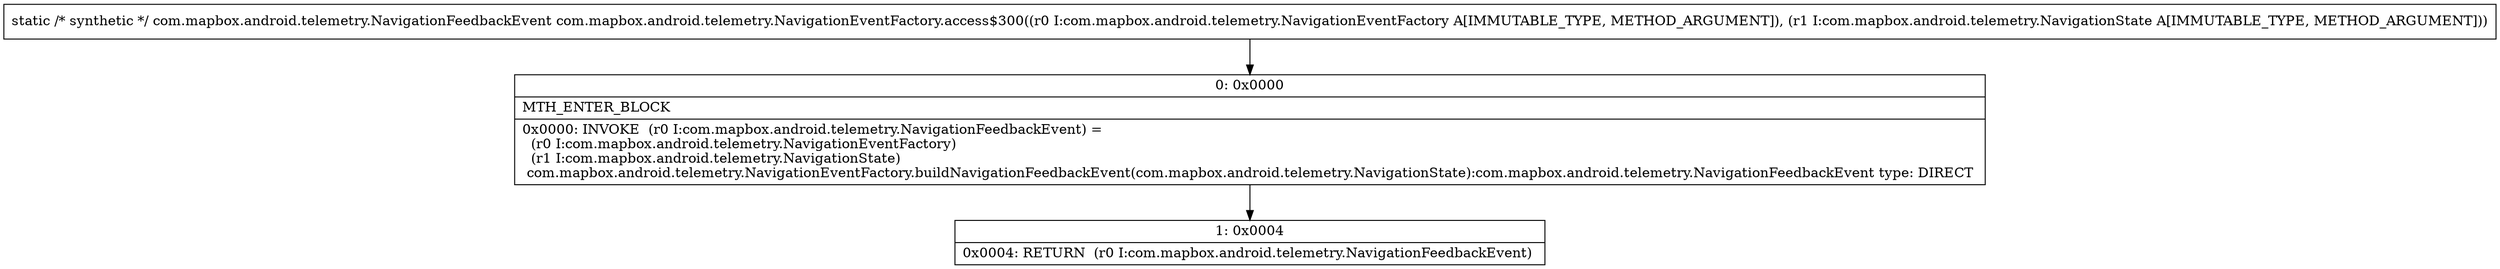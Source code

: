 digraph "CFG forcom.mapbox.android.telemetry.NavigationEventFactory.access$300(Lcom\/mapbox\/android\/telemetry\/NavigationEventFactory;Lcom\/mapbox\/android\/telemetry\/NavigationState;)Lcom\/mapbox\/android\/telemetry\/NavigationFeedbackEvent;" {
Node_0 [shape=record,label="{0\:\ 0x0000|MTH_ENTER_BLOCK\l|0x0000: INVOKE  (r0 I:com.mapbox.android.telemetry.NavigationFeedbackEvent) = \l  (r0 I:com.mapbox.android.telemetry.NavigationEventFactory)\l  (r1 I:com.mapbox.android.telemetry.NavigationState)\l com.mapbox.android.telemetry.NavigationEventFactory.buildNavigationFeedbackEvent(com.mapbox.android.telemetry.NavigationState):com.mapbox.android.telemetry.NavigationFeedbackEvent type: DIRECT \l}"];
Node_1 [shape=record,label="{1\:\ 0x0004|0x0004: RETURN  (r0 I:com.mapbox.android.telemetry.NavigationFeedbackEvent) \l}"];
MethodNode[shape=record,label="{static \/* synthetic *\/ com.mapbox.android.telemetry.NavigationFeedbackEvent com.mapbox.android.telemetry.NavigationEventFactory.access$300((r0 I:com.mapbox.android.telemetry.NavigationEventFactory A[IMMUTABLE_TYPE, METHOD_ARGUMENT]), (r1 I:com.mapbox.android.telemetry.NavigationState A[IMMUTABLE_TYPE, METHOD_ARGUMENT])) }"];
MethodNode -> Node_0;
Node_0 -> Node_1;
}

